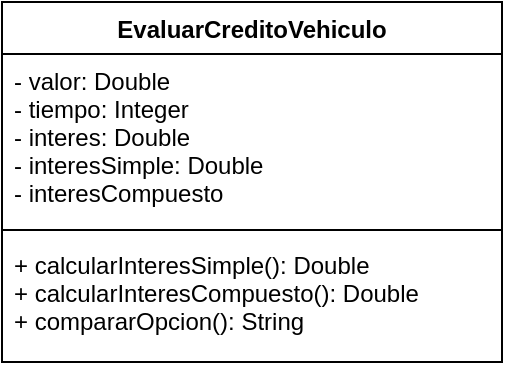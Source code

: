 <mxfile version="14.9.3" type="github">
  <diagram id="C5RBs43oDa-KdzZeNtuy" name="Page-1">
    <mxGraphModel dx="868" dy="460" grid="1" gridSize="10" guides="1" tooltips="1" connect="1" arrows="1" fold="1" page="1" pageScale="1" pageWidth="827" pageHeight="1169" math="0" shadow="0">
      <root>
        <mxCell id="WIyWlLk6GJQsqaUBKTNV-0" />
        <mxCell id="WIyWlLk6GJQsqaUBKTNV-1" parent="WIyWlLk6GJQsqaUBKTNV-0" />
        <mxCell id="Z-C0xNlw0xtsmYa45OlN-0" value="EvaluarCreditoVehiculo" style="swimlane;fontStyle=1;align=center;verticalAlign=top;childLayout=stackLayout;horizontal=1;startSize=26;horizontalStack=0;resizeParent=1;resizeParentMax=0;resizeLast=0;collapsible=1;marginBottom=0;" parent="WIyWlLk6GJQsqaUBKTNV-1" vertex="1">
          <mxGeometry x="210" y="200" width="250" height="180" as="geometry" />
        </mxCell>
        <mxCell id="Z-C0xNlw0xtsmYa45OlN-1" value="- valor: Double &#xa;- tiempo: Integer &#xa;- interes: Double &#xa;- interesSimple: Double &#xa;- interesCompuesto" style="text;strokeColor=none;fillColor=none;align=left;verticalAlign=top;spacingLeft=4;spacingRight=4;overflow=hidden;rotatable=0;points=[[0,0.5],[1,0.5]];portConstraint=eastwest;" parent="Z-C0xNlw0xtsmYa45OlN-0" vertex="1">
          <mxGeometry y="26" width="250" height="84" as="geometry" />
        </mxCell>
        <mxCell id="Z-C0xNlw0xtsmYa45OlN-2" value="" style="line;strokeWidth=1;fillColor=none;align=left;verticalAlign=middle;spacingTop=-1;spacingLeft=3;spacingRight=3;rotatable=0;labelPosition=right;points=[];portConstraint=eastwest;" parent="Z-C0xNlw0xtsmYa45OlN-0" vertex="1">
          <mxGeometry y="110" width="250" height="8" as="geometry" />
        </mxCell>
        <mxCell id="Z-C0xNlw0xtsmYa45OlN-3" value="+ calcularInteresSimple(): Double &#xa;+ calcularInteresCompuesto(): Double &#xa;+ compararOpcion(): String&#xa;" style="text;strokeColor=none;fillColor=none;align=left;verticalAlign=top;spacingLeft=4;spacingRight=4;overflow=hidden;rotatable=0;points=[[0,0.5],[1,0.5]];portConstraint=eastwest;" parent="Z-C0xNlw0xtsmYa45OlN-0" vertex="1">
          <mxGeometry y="118" width="250" height="62" as="geometry" />
        </mxCell>
      </root>
    </mxGraphModel>
  </diagram>
</mxfile>
